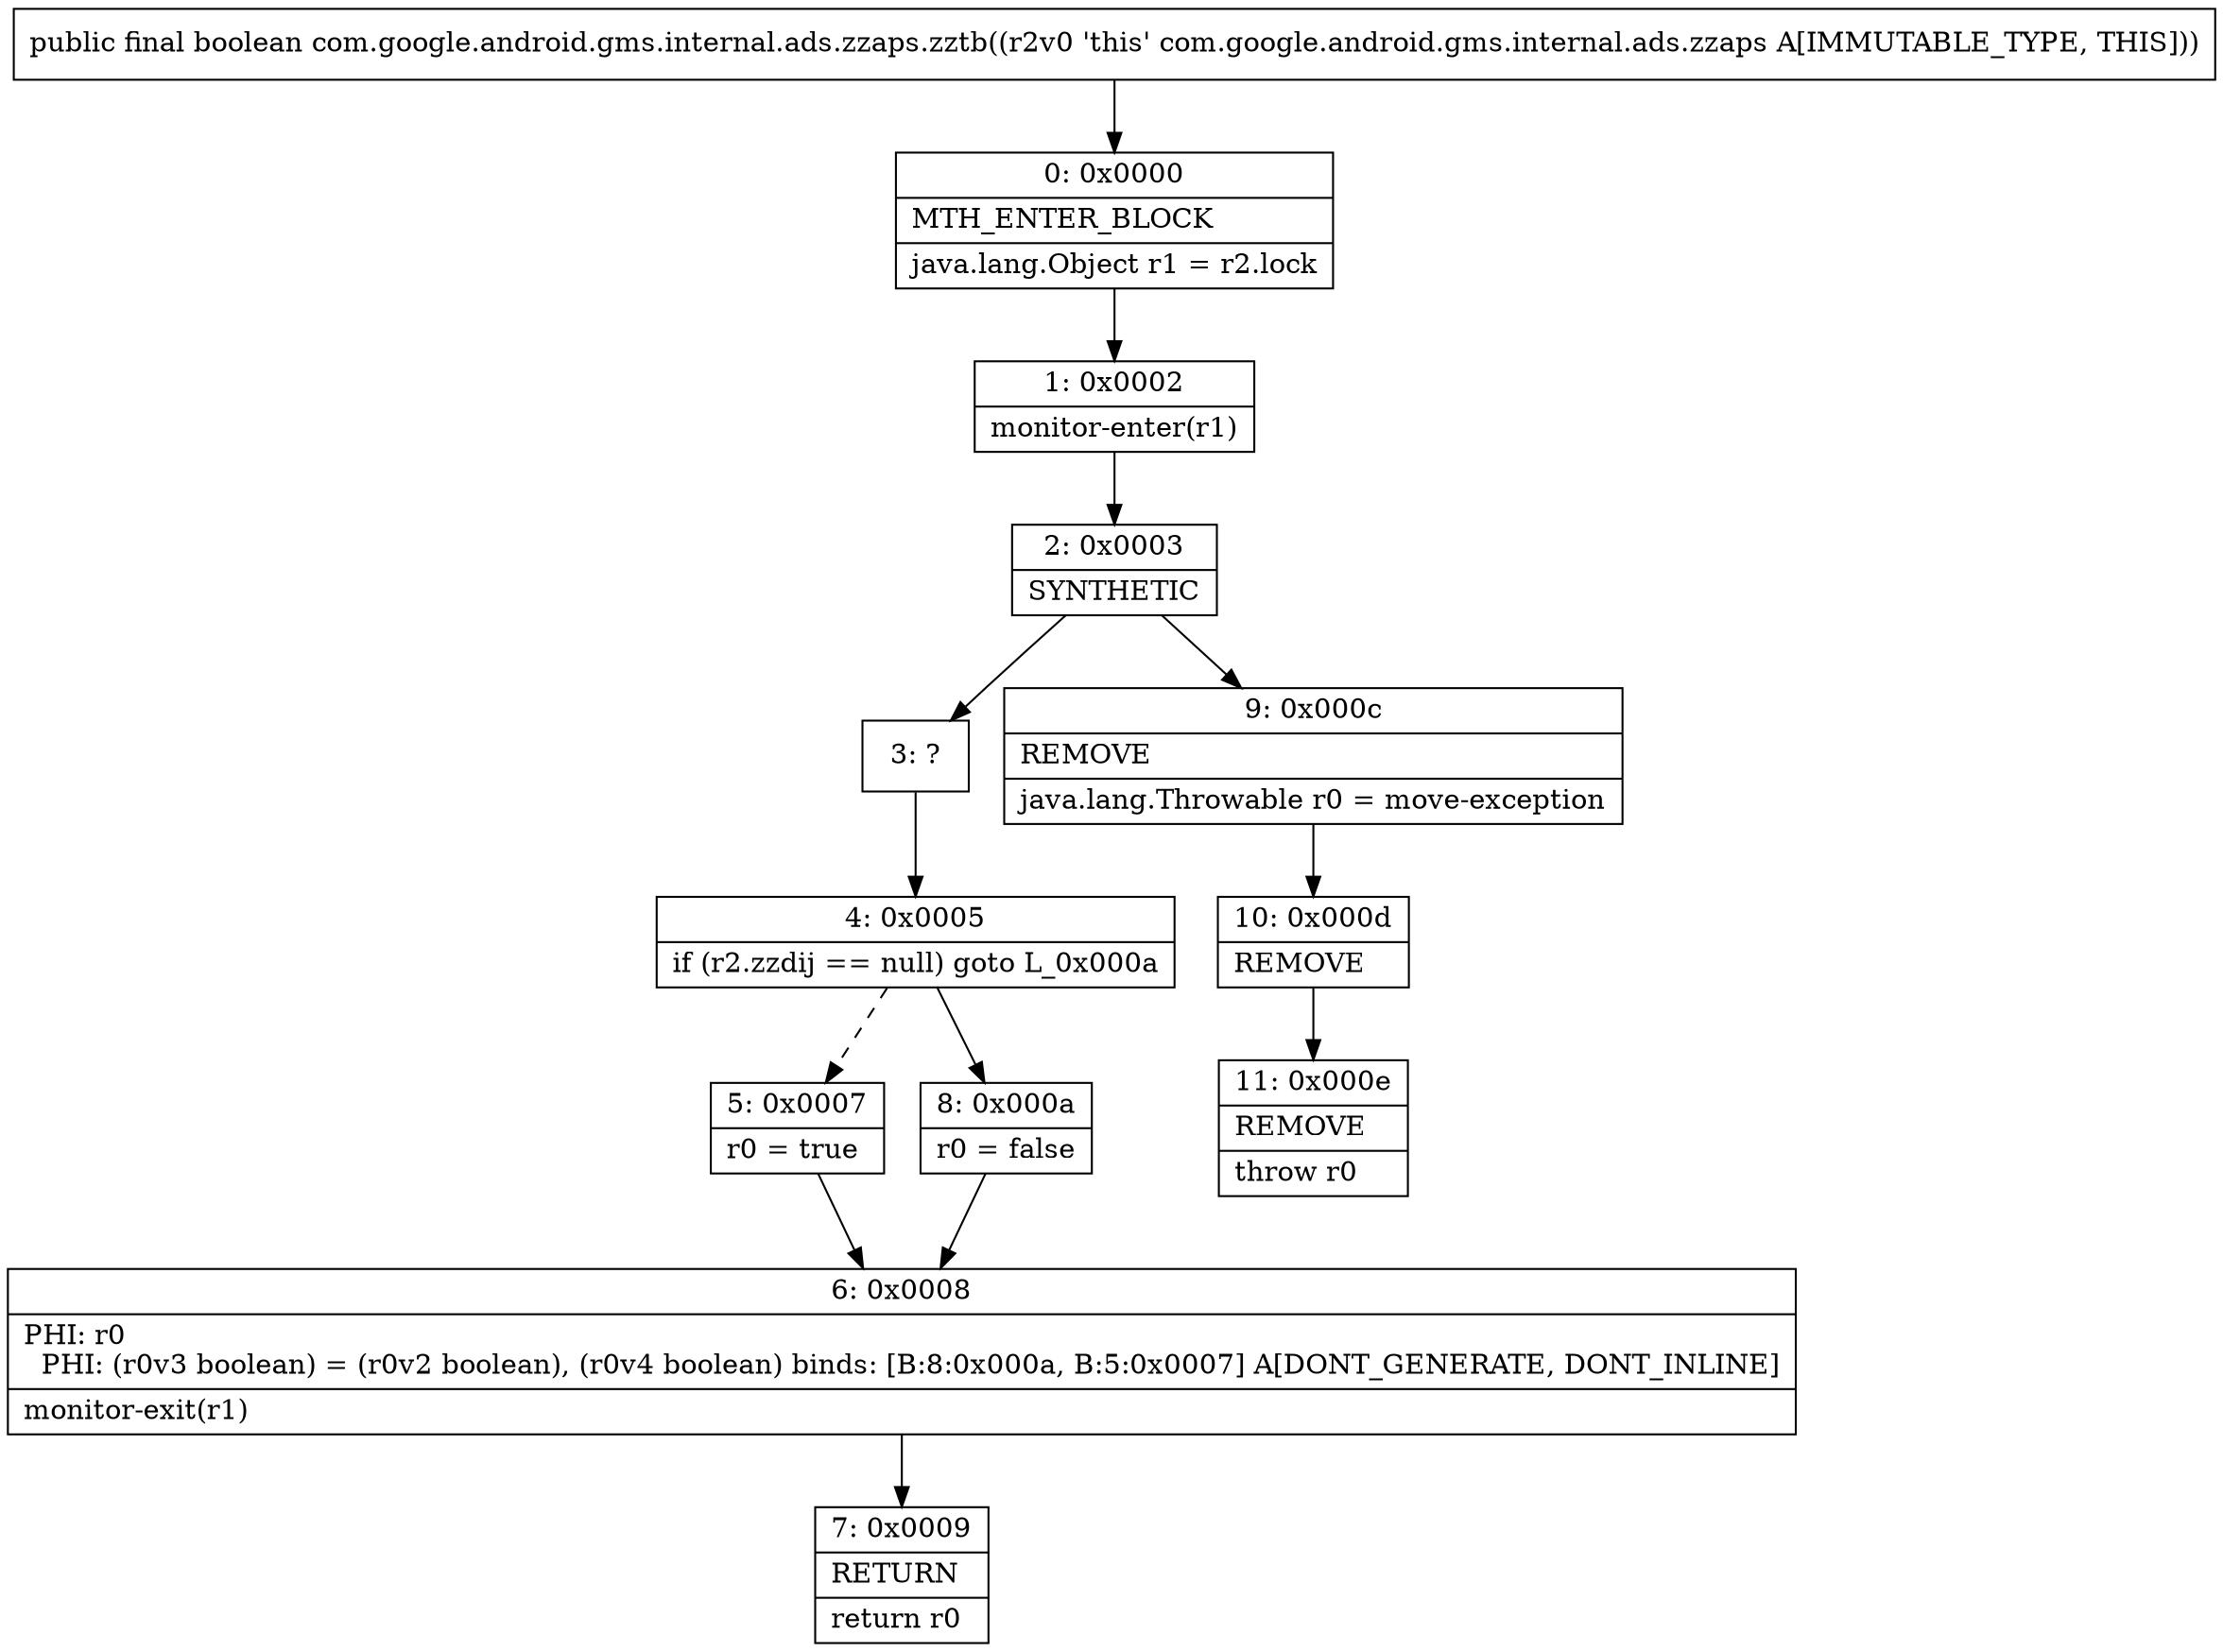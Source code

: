 digraph "CFG forcom.google.android.gms.internal.ads.zzaps.zztb()Z" {
Node_0 [shape=record,label="{0\:\ 0x0000|MTH_ENTER_BLOCK\l|java.lang.Object r1 = r2.lock\l}"];
Node_1 [shape=record,label="{1\:\ 0x0002|monitor\-enter(r1)\l}"];
Node_2 [shape=record,label="{2\:\ 0x0003|SYNTHETIC\l}"];
Node_3 [shape=record,label="{3\:\ ?}"];
Node_4 [shape=record,label="{4\:\ 0x0005|if (r2.zzdij == null) goto L_0x000a\l}"];
Node_5 [shape=record,label="{5\:\ 0x0007|r0 = true\l}"];
Node_6 [shape=record,label="{6\:\ 0x0008|PHI: r0 \l  PHI: (r0v3 boolean) = (r0v2 boolean), (r0v4 boolean) binds: [B:8:0x000a, B:5:0x0007] A[DONT_GENERATE, DONT_INLINE]\l|monitor\-exit(r1)\l}"];
Node_7 [shape=record,label="{7\:\ 0x0009|RETURN\l|return r0\l}"];
Node_8 [shape=record,label="{8\:\ 0x000a|r0 = false\l}"];
Node_9 [shape=record,label="{9\:\ 0x000c|REMOVE\l|java.lang.Throwable r0 = move\-exception\l}"];
Node_10 [shape=record,label="{10\:\ 0x000d|REMOVE\l}"];
Node_11 [shape=record,label="{11\:\ 0x000e|REMOVE\l|throw r0\l}"];
MethodNode[shape=record,label="{public final boolean com.google.android.gms.internal.ads.zzaps.zztb((r2v0 'this' com.google.android.gms.internal.ads.zzaps A[IMMUTABLE_TYPE, THIS])) }"];
MethodNode -> Node_0;
Node_0 -> Node_1;
Node_1 -> Node_2;
Node_2 -> Node_3;
Node_2 -> Node_9;
Node_3 -> Node_4;
Node_4 -> Node_5[style=dashed];
Node_4 -> Node_8;
Node_5 -> Node_6;
Node_6 -> Node_7;
Node_8 -> Node_6;
Node_9 -> Node_10;
Node_10 -> Node_11;
}

